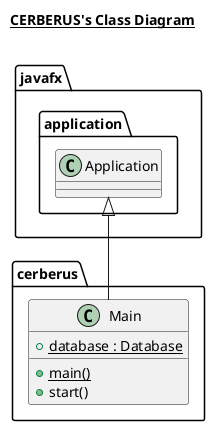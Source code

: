 @startuml

title __CERBERUS's Class Diagram__\n

  namespace cerberus {
    class cerberus.Main {
        {static} + database : Database
        {static} + main()
        + start()
    }
  }
  

  cerberus.Main -up-|> javafx.application.Application


@enduml
